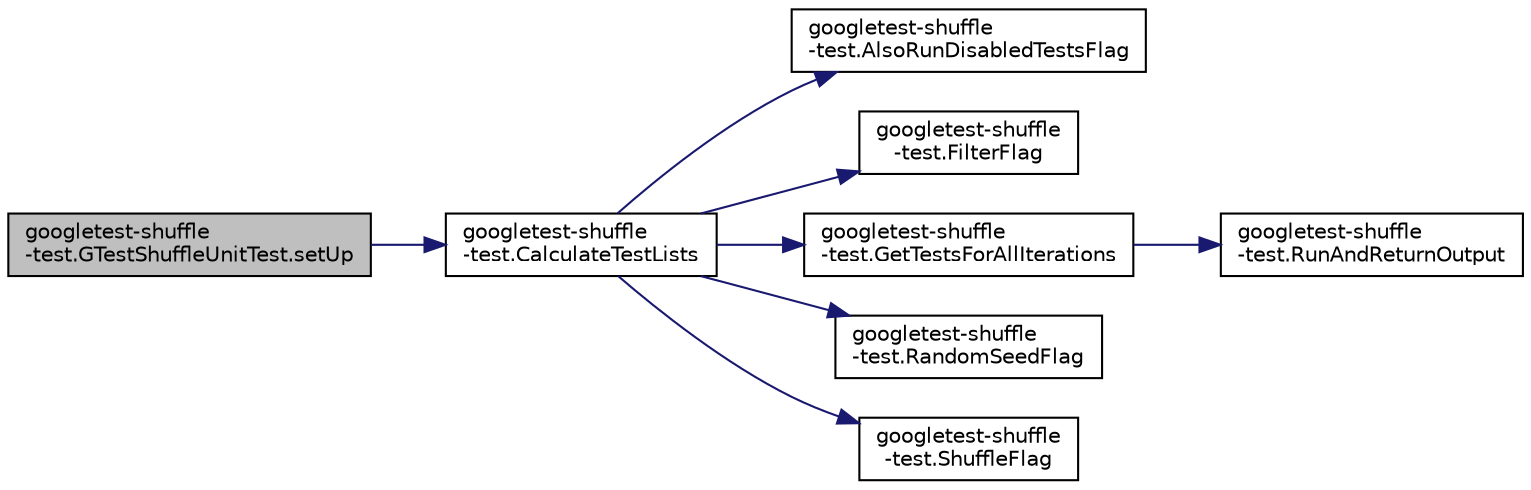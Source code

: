 digraph "googletest-shuffle-test.GTestShuffleUnitTest.setUp"
{
 // LATEX_PDF_SIZE
  bgcolor="transparent";
  edge [fontname="Helvetica",fontsize="10",labelfontname="Helvetica",labelfontsize="10"];
  node [fontname="Helvetica",fontsize="10",shape=record];
  rankdir="LR";
  Node1 [label="googletest-shuffle\l-test.GTestShuffleUnitTest.setUp",height=0.2,width=0.4,color="black", fillcolor="grey75", style="filled", fontcolor="black",tooltip=" "];
  Node1 -> Node2 [color="midnightblue",fontsize="10",style="solid",fontname="Helvetica"];
  Node2 [label="googletest-shuffle\l-test.CalculateTestLists",height=0.2,width=0.4,color="black",URL="$namespacegoogletest-shuffle-test.html#ac6f7bc9bc4f37d2f4b4d0b34fbefca1c",tooltip=" "];
  Node2 -> Node3 [color="midnightblue",fontsize="10",style="solid",fontname="Helvetica"];
  Node3 [label="googletest-shuffle\l-test.AlsoRunDisabledTestsFlag",height=0.2,width=0.4,color="black",URL="$namespacegoogletest-shuffle-test.html#a83bb3105809a3bdc00e90954b138ee78",tooltip=" "];
  Node2 -> Node4 [color="midnightblue",fontsize="10",style="solid",fontname="Helvetica"];
  Node4 [label="googletest-shuffle\l-test.FilterFlag",height=0.2,width=0.4,color="black",URL="$namespacegoogletest-shuffle-test.html#a0bcd77f6d35c690b596bbddb8ee36765",tooltip=" "];
  Node2 -> Node5 [color="midnightblue",fontsize="10",style="solid",fontname="Helvetica"];
  Node5 [label="googletest-shuffle\l-test.GetTestsForAllIterations",height=0.2,width=0.4,color="black",URL="$namespacegoogletest-shuffle-test.html#a4b81c9525e71495e7f512575a3fe436e",tooltip=" "];
  Node5 -> Node6 [color="midnightblue",fontsize="10",style="solid",fontname="Helvetica"];
  Node6 [label="googletest-shuffle\l-test.RunAndReturnOutput",height=0.2,width=0.4,color="black",URL="$namespacegoogletest-shuffle-test.html#a90f3ab31f08479d825e13816fbeea842",tooltip=" "];
  Node2 -> Node7 [color="midnightblue",fontsize="10",style="solid",fontname="Helvetica"];
  Node7 [label="googletest-shuffle\l-test.RandomSeedFlag",height=0.2,width=0.4,color="black",URL="$namespacegoogletest-shuffle-test.html#aa073a0449ab11c6cccb62249e70bb06f",tooltip=" "];
  Node2 -> Node8 [color="midnightblue",fontsize="10",style="solid",fontname="Helvetica"];
  Node8 [label="googletest-shuffle\l-test.ShuffleFlag",height=0.2,width=0.4,color="black",URL="$namespacegoogletest-shuffle-test.html#a8f10ee7774fa361a058274410132c2da",tooltip=" "];
}
